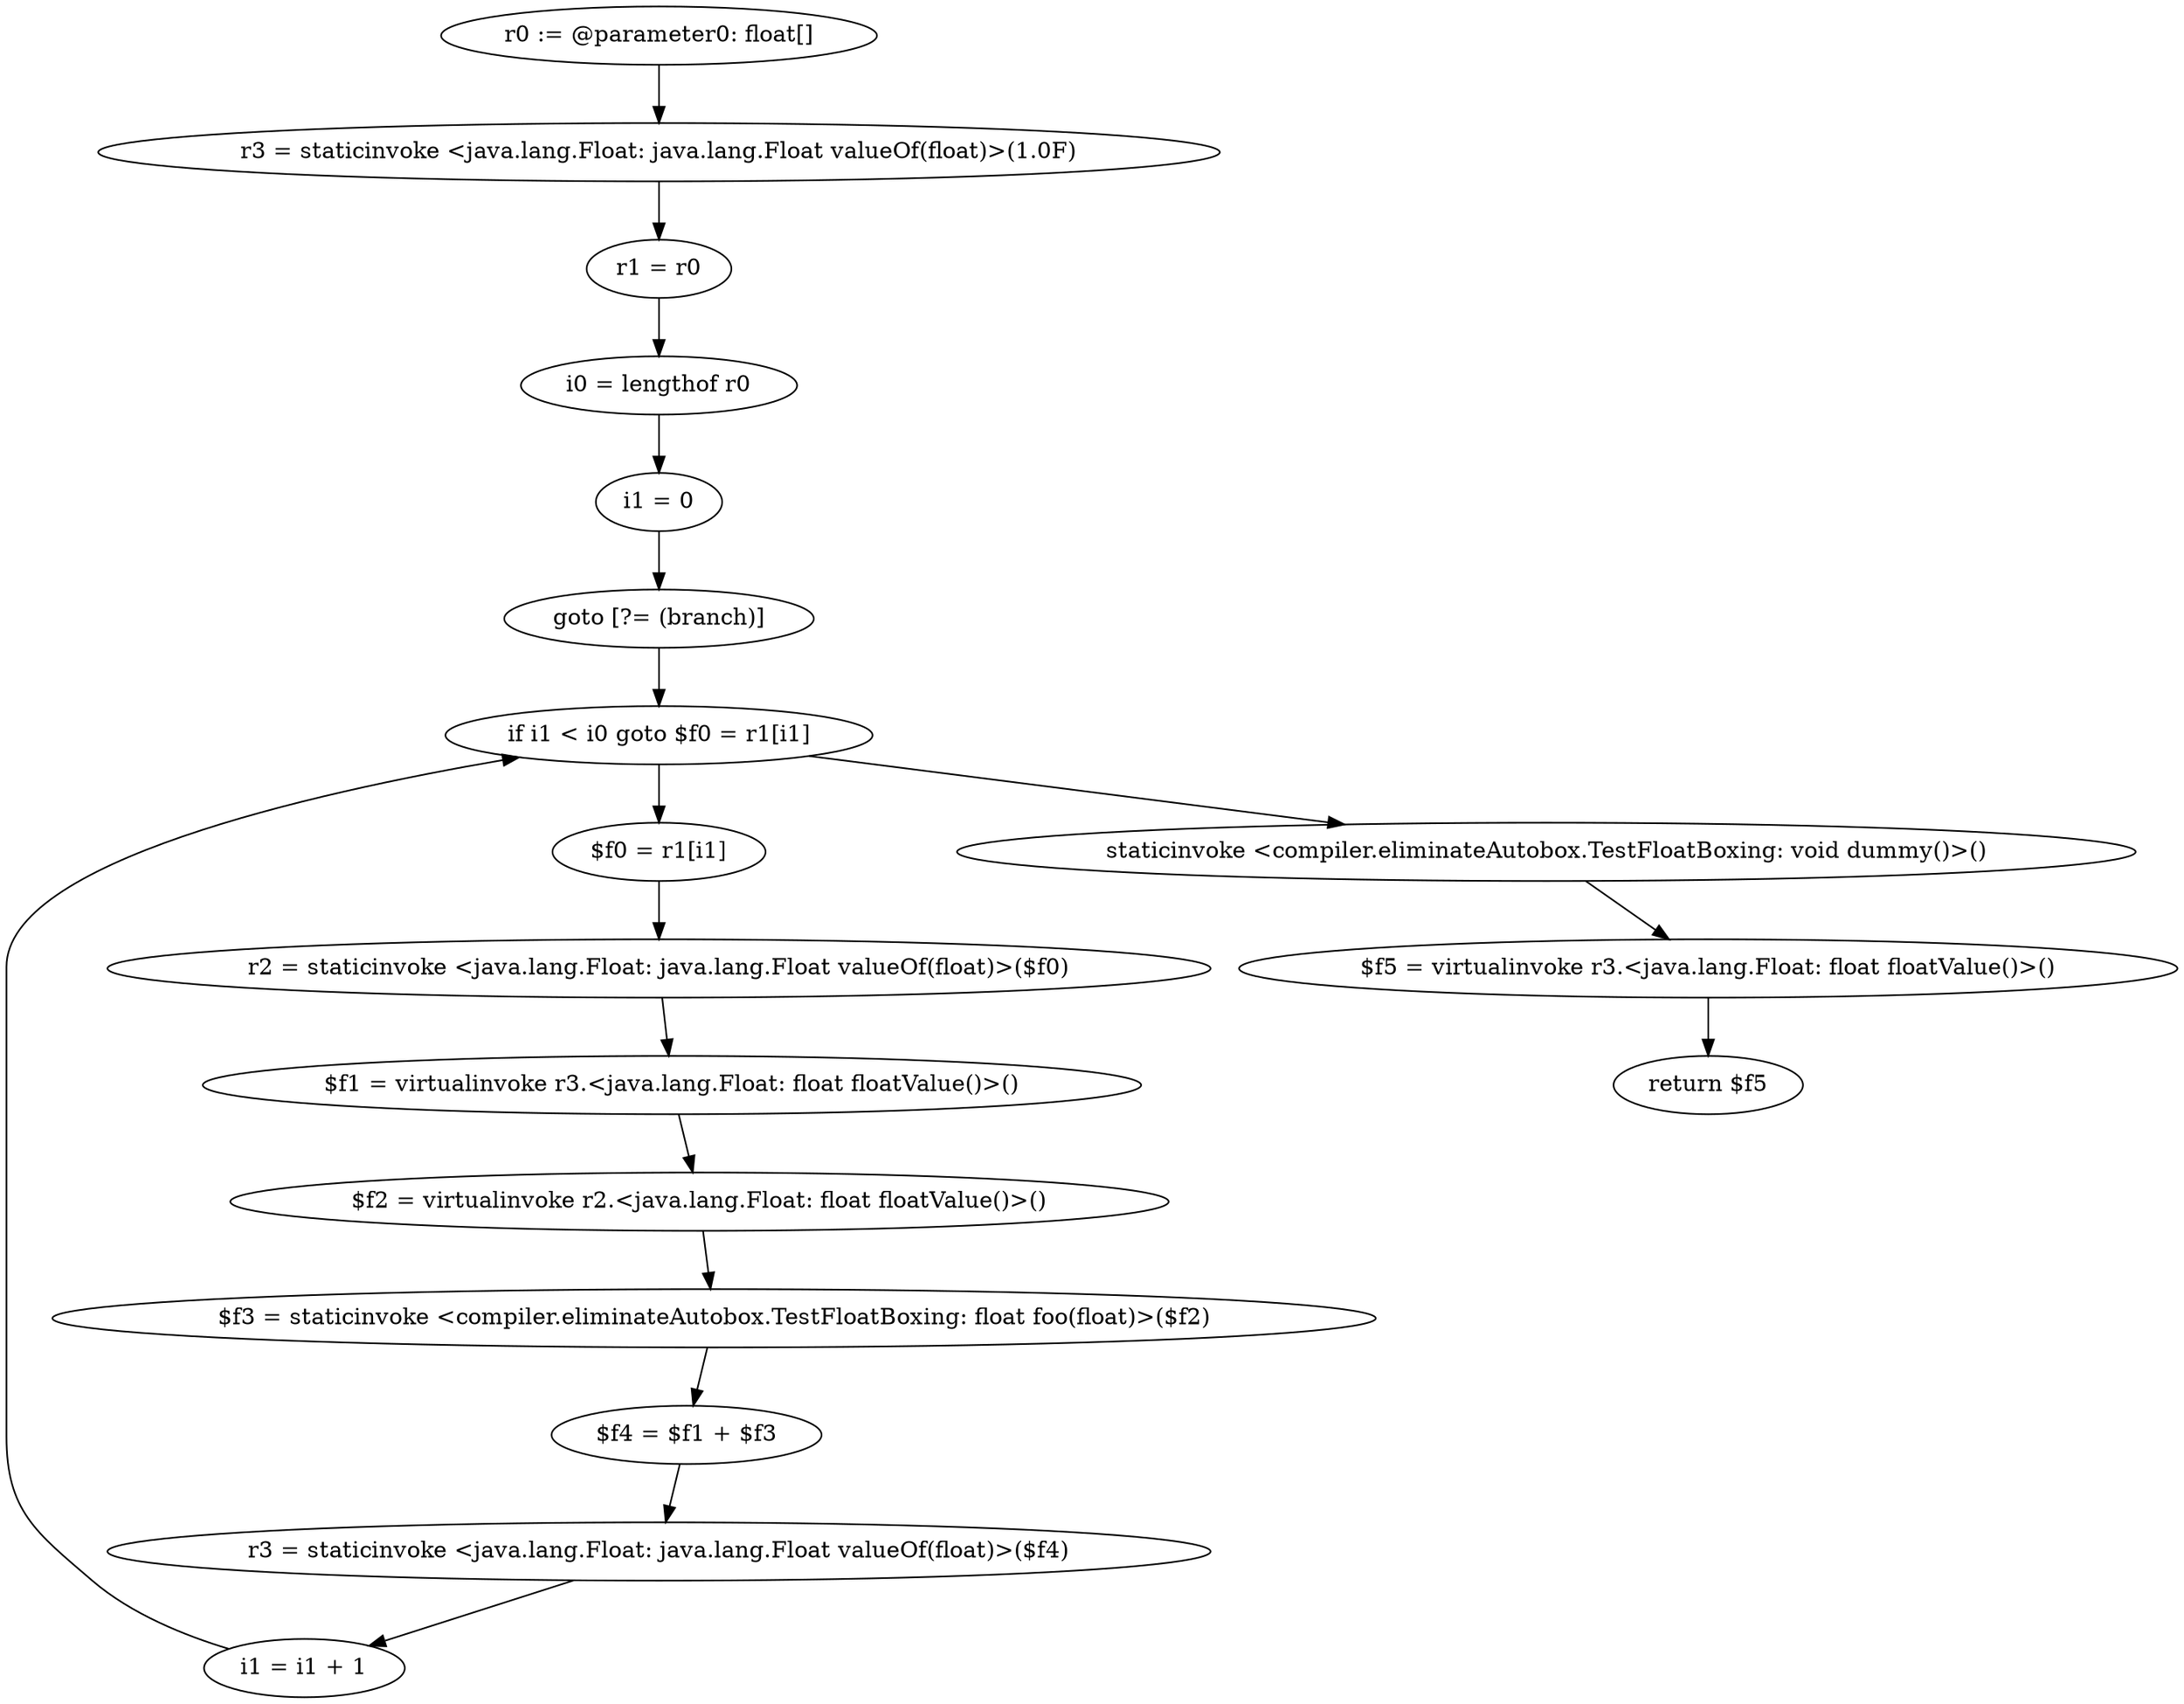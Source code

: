 digraph "unitGraph" {
    "r0 := @parameter0: float[]"
    "r3 = staticinvoke <java.lang.Float: java.lang.Float valueOf(float)>(1.0F)"
    "r1 = r0"
    "i0 = lengthof r0"
    "i1 = 0"
    "goto [?= (branch)]"
    "$f0 = r1[i1]"
    "r2 = staticinvoke <java.lang.Float: java.lang.Float valueOf(float)>($f0)"
    "$f1 = virtualinvoke r3.<java.lang.Float: float floatValue()>()"
    "$f2 = virtualinvoke r2.<java.lang.Float: float floatValue()>()"
    "$f3 = staticinvoke <compiler.eliminateAutobox.TestFloatBoxing: float foo(float)>($f2)"
    "$f4 = $f1 + $f3"
    "r3 = staticinvoke <java.lang.Float: java.lang.Float valueOf(float)>($f4)"
    "i1 = i1 + 1"
    "if i1 < i0 goto $f0 = r1[i1]"
    "staticinvoke <compiler.eliminateAutobox.TestFloatBoxing: void dummy()>()"
    "$f5 = virtualinvoke r3.<java.lang.Float: float floatValue()>()"
    "return $f5"
    "r0 := @parameter0: float[]"->"r3 = staticinvoke <java.lang.Float: java.lang.Float valueOf(float)>(1.0F)";
    "r3 = staticinvoke <java.lang.Float: java.lang.Float valueOf(float)>(1.0F)"->"r1 = r0";
    "r1 = r0"->"i0 = lengthof r0";
    "i0 = lengthof r0"->"i1 = 0";
    "i1 = 0"->"goto [?= (branch)]";
    "goto [?= (branch)]"->"if i1 < i0 goto $f0 = r1[i1]";
    "$f0 = r1[i1]"->"r2 = staticinvoke <java.lang.Float: java.lang.Float valueOf(float)>($f0)";
    "r2 = staticinvoke <java.lang.Float: java.lang.Float valueOf(float)>($f0)"->"$f1 = virtualinvoke r3.<java.lang.Float: float floatValue()>()";
    "$f1 = virtualinvoke r3.<java.lang.Float: float floatValue()>()"->"$f2 = virtualinvoke r2.<java.lang.Float: float floatValue()>()";
    "$f2 = virtualinvoke r2.<java.lang.Float: float floatValue()>()"->"$f3 = staticinvoke <compiler.eliminateAutobox.TestFloatBoxing: float foo(float)>($f2)";
    "$f3 = staticinvoke <compiler.eliminateAutobox.TestFloatBoxing: float foo(float)>($f2)"->"$f4 = $f1 + $f3";
    "$f4 = $f1 + $f3"->"r3 = staticinvoke <java.lang.Float: java.lang.Float valueOf(float)>($f4)";
    "r3 = staticinvoke <java.lang.Float: java.lang.Float valueOf(float)>($f4)"->"i1 = i1 + 1";
    "i1 = i1 + 1"->"if i1 < i0 goto $f0 = r1[i1]";
    "if i1 < i0 goto $f0 = r1[i1]"->"staticinvoke <compiler.eliminateAutobox.TestFloatBoxing: void dummy()>()";
    "if i1 < i0 goto $f0 = r1[i1]"->"$f0 = r1[i1]";
    "staticinvoke <compiler.eliminateAutobox.TestFloatBoxing: void dummy()>()"->"$f5 = virtualinvoke r3.<java.lang.Float: float floatValue()>()";
    "$f5 = virtualinvoke r3.<java.lang.Float: float floatValue()>()"->"return $f5";
}

